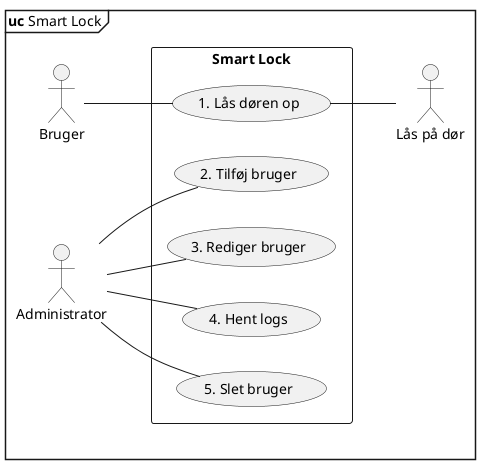 @startuml UC
left to right direction

mainframe **uc** Smart Lock
actor :Bruger: as user
actor :Administrator: as admin
actor :Lås på dør: as lock

rectangle "Smart Lock" {
    usecase (1. Lås døren op) as (unlock)
    usecase (2. Tilføj bruger) as (add)
    usecase (3. Rediger bruger) as (edit)
    usecase (4. Hent logs) as (logs)
    usecase (5. Slet bruger) as (delete)
}

user -- (unlock)
(unlock) -- lock
admin -- (add)
admin -- (edit)
admin -- (logs)
admin -- (delete)


@enduml
